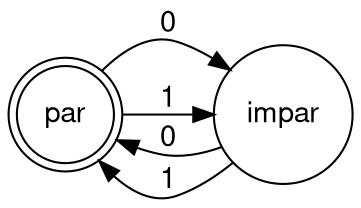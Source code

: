 digraph finite_state_machine {
	fontname="Helvetica,Arial,sans-serif";
	node [fontname="Helvetica,Arial,sans-serif"]
	edge [fontname="Helvetica,Arial,sans-serif"]
	rankdir=LR;
	node [shape = doublecircle]; par;
	node [shape = circle];
	par -> impar [label = "0"];
	par -> impar [label = "1"];
	impar -> par [label = "0"];
	impar -> par [label = "1"];
}
